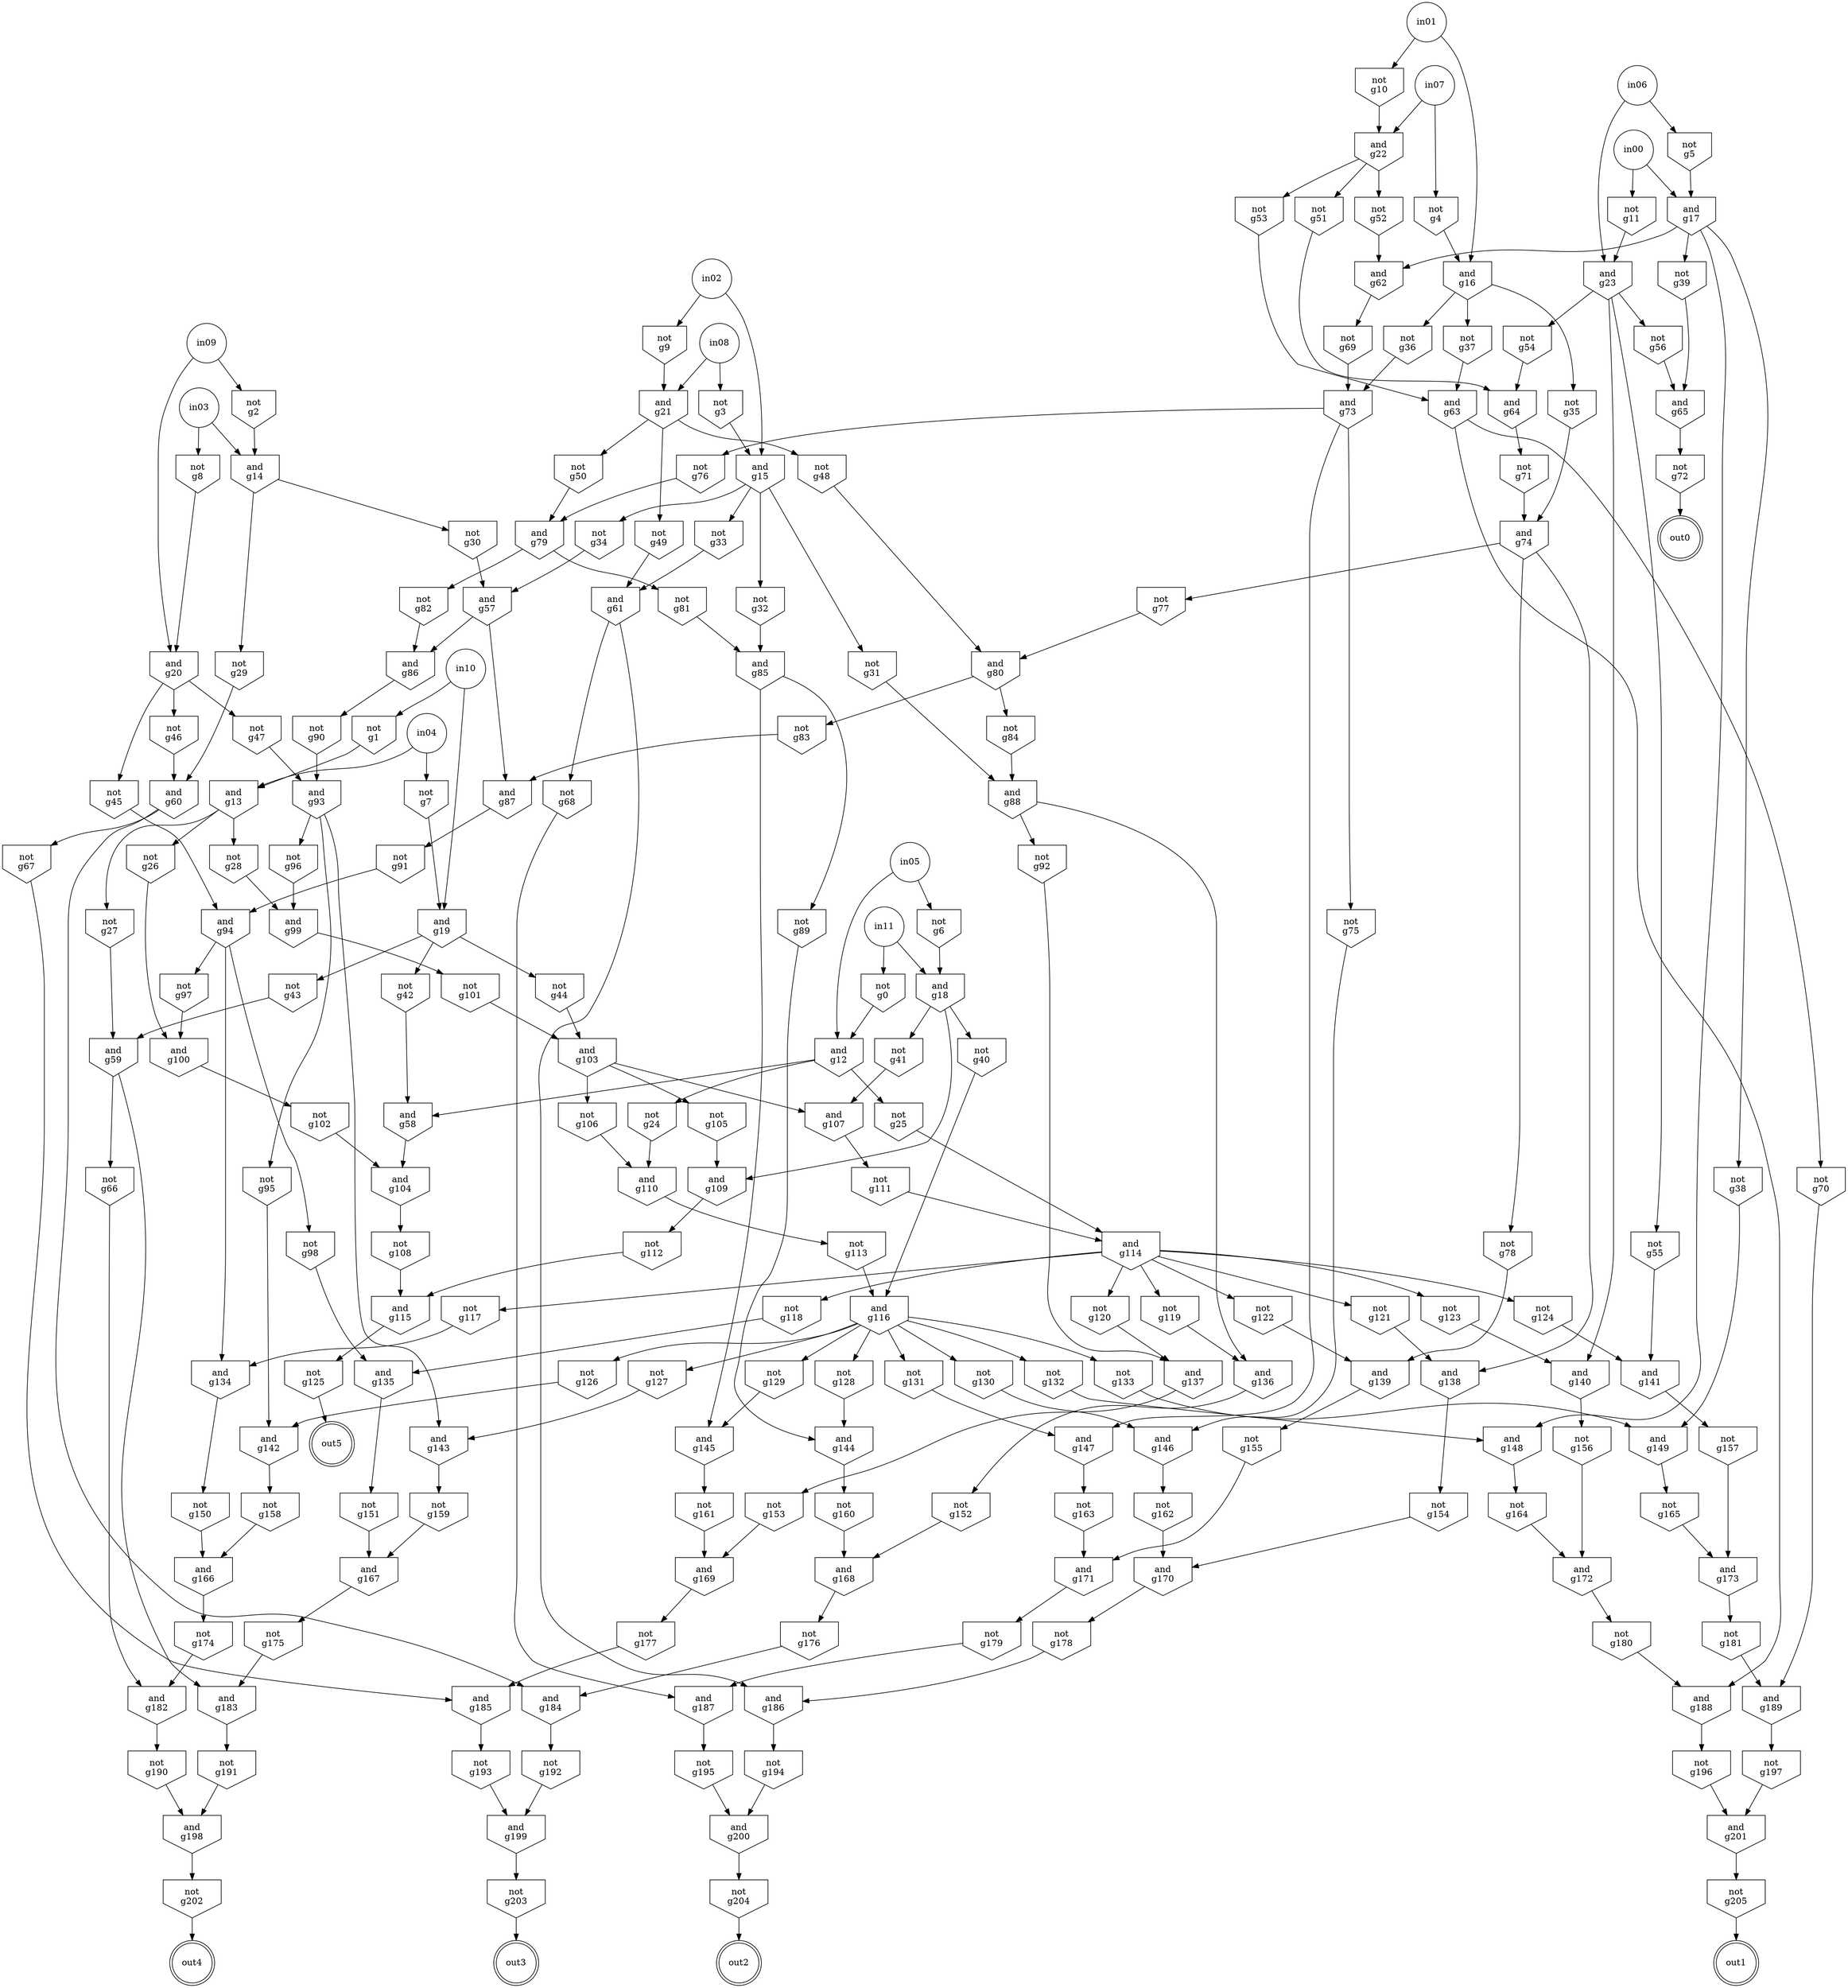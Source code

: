strict digraph "" {
in11 [label="in11", shape=circle];
in10 [label="in10", shape=circle];
in09 [label="in09", shape=circle];
in08 [label="in08", shape=circle];
in07 [label="in07", shape=circle];
in06 [label="in06", shape=circle];
in05 [label="in05", shape=circle];
in04 [label="in04", shape=circle];
in03 [label="in03", shape=circle];
in02 [label="in02", shape=circle];
in01 [label="in01", shape=circle];
in00 [label="in00", shape=circle];
g0 [label="not\ng0", shape=invhouse];
g1 [label="not\ng1", shape=invhouse];
g2 [label="not\ng2", shape=invhouse];
g3 [label="not\ng3", shape=invhouse];
g4 [label="not\ng4", shape=invhouse];
g5 [label="not\ng5", shape=invhouse];
g6 [label="not\ng6", shape=invhouse];
g7 [label="not\ng7", shape=invhouse];
g8 [label="not\ng8", shape=invhouse];
g9 [label="not\ng9", shape=invhouse];
g10 [label="not\ng10", shape=invhouse];
g11 [label="not\ng11", shape=invhouse];
g12 [label="and\ng12", shape=invhouse];
g13 [label="and\ng13", shape=invhouse];
g14 [label="and\ng14", shape=invhouse];
g15 [label="and\ng15", shape=invhouse];
g16 [label="and\ng16", shape=invhouse];
g17 [label="and\ng17", shape=invhouse];
g18 [label="and\ng18", shape=invhouse];
g19 [label="and\ng19", shape=invhouse];
g20 [label="and\ng20", shape=invhouse];
g21 [label="and\ng21", shape=invhouse];
g22 [label="and\ng22", shape=invhouse];
g23 [label="and\ng23", shape=invhouse];
g24 [label="not\ng24", shape=invhouse];
g25 [label="not\ng25", shape=invhouse];
g26 [label="not\ng26", shape=invhouse];
g27 [label="not\ng27", shape=invhouse];
g28 [label="not\ng28", shape=invhouse];
g29 [label="not\ng29", shape=invhouse];
g30 [label="not\ng30", shape=invhouse];
g31 [label="not\ng31", shape=invhouse];
g32 [label="not\ng32", shape=invhouse];
g33 [label="not\ng33", shape=invhouse];
g34 [label="not\ng34", shape=invhouse];
g35 [label="not\ng35", shape=invhouse];
g36 [label="not\ng36", shape=invhouse];
g37 [label="not\ng37", shape=invhouse];
g38 [label="not\ng38", shape=invhouse];
g39 [label="not\ng39", shape=invhouse];
g40 [label="not\ng40", shape=invhouse];
g41 [label="not\ng41", shape=invhouse];
g42 [label="not\ng42", shape=invhouse];
g43 [label="not\ng43", shape=invhouse];
g44 [label="not\ng44", shape=invhouse];
g45 [label="not\ng45", shape=invhouse];
g46 [label="not\ng46", shape=invhouse];
g47 [label="not\ng47", shape=invhouse];
g48 [label="not\ng48", shape=invhouse];
g49 [label="not\ng49", shape=invhouse];
g50 [label="not\ng50", shape=invhouse];
g51 [label="not\ng51", shape=invhouse];
g52 [label="not\ng52", shape=invhouse];
g53 [label="not\ng53", shape=invhouse];
g54 [label="not\ng54", shape=invhouse];
g55 [label="not\ng55", shape=invhouse];
g56 [label="not\ng56", shape=invhouse];
g57 [label="and\ng57", shape=invhouse];
g58 [label="and\ng58", shape=invhouse];
g59 [label="and\ng59", shape=invhouse];
g60 [label="and\ng60", shape=invhouse];
g61 [label="and\ng61", shape=invhouse];
g62 [label="and\ng62", shape=invhouse];
g63 [label="and\ng63", shape=invhouse];
g64 [label="and\ng64", shape=invhouse];
g65 [label="and\ng65", shape=invhouse];
g66 [label="not\ng66", shape=invhouse];
g67 [label="not\ng67", shape=invhouse];
g68 [label="not\ng68", shape=invhouse];
g69 [label="not\ng69", shape=invhouse];
g70 [label="not\ng70", shape=invhouse];
g71 [label="not\ng71", shape=invhouse];
g72 [label="not\ng72", shape=invhouse];
g73 [label="and\ng73", shape=invhouse];
g74 [label="and\ng74", shape=invhouse];
out0 [label="out0", shape=doublecircle];
g75 [label="not\ng75", shape=invhouse];
g76 [label="not\ng76", shape=invhouse];
g77 [label="not\ng77", shape=invhouse];
g78 [label="not\ng78", shape=invhouse];
g79 [label="and\ng79", shape=invhouse];
g80 [label="and\ng80", shape=invhouse];
g81 [label="not\ng81", shape=invhouse];
g82 [label="not\ng82", shape=invhouse];
g83 [label="not\ng83", shape=invhouse];
g84 [label="not\ng84", shape=invhouse];
g85 [label="and\ng85", shape=invhouse];
g86 [label="and\ng86", shape=invhouse];
g87 [label="and\ng87", shape=invhouse];
g88 [label="and\ng88", shape=invhouse];
g89 [label="not\ng89", shape=invhouse];
g90 [label="not\ng90", shape=invhouse];
g91 [label="not\ng91", shape=invhouse];
g92 [label="not\ng92", shape=invhouse];
g93 [label="and\ng93", shape=invhouse];
g94 [label="and\ng94", shape=invhouse];
g95 [label="not\ng95", shape=invhouse];
g96 [label="not\ng96", shape=invhouse];
g97 [label="not\ng97", shape=invhouse];
g98 [label="not\ng98", shape=invhouse];
g99 [label="and\ng99", shape=invhouse];
g100 [label="and\ng100", shape=invhouse];
g101 [label="not\ng101", shape=invhouse];
g102 [label="not\ng102", shape=invhouse];
g103 [label="and\ng103", shape=invhouse];
g104 [label="and\ng104", shape=invhouse];
g105 [label="not\ng105", shape=invhouse];
g106 [label="not\ng106", shape=invhouse];
g107 [label="and\ng107", shape=invhouse];
g108 [label="not\ng108", shape=invhouse];
g109 [label="and\ng109", shape=invhouse];
g110 [label="and\ng110", shape=invhouse];
g111 [label="not\ng111", shape=invhouse];
g112 [label="not\ng112", shape=invhouse];
g113 [label="not\ng113", shape=invhouse];
g114 [label="and\ng114", shape=invhouse];
g115 [label="and\ng115", shape=invhouse];
g116 [label="and\ng116", shape=invhouse];
g117 [label="not\ng117", shape=invhouse];
g118 [label="not\ng118", shape=invhouse];
g119 [label="not\ng119", shape=invhouse];
g120 [label="not\ng120", shape=invhouse];
g121 [label="not\ng121", shape=invhouse];
g122 [label="not\ng122", shape=invhouse];
g123 [label="not\ng123", shape=invhouse];
g124 [label="not\ng124", shape=invhouse];
g125 [label="not\ng125", shape=invhouse];
g126 [label="not\ng126", shape=invhouse];
g127 [label="not\ng127", shape=invhouse];
g128 [label="not\ng128", shape=invhouse];
g129 [label="not\ng129", shape=invhouse];
g130 [label="not\ng130", shape=invhouse];
g131 [label="not\ng131", shape=invhouse];
g132 [label="not\ng132", shape=invhouse];
g133 [label="not\ng133", shape=invhouse];
g134 [label="and\ng134", shape=invhouse];
g135 [label="and\ng135", shape=invhouse];
g136 [label="and\ng136", shape=invhouse];
g137 [label="and\ng137", shape=invhouse];
g138 [label="and\ng138", shape=invhouse];
g139 [label="and\ng139", shape=invhouse];
g140 [label="and\ng140", shape=invhouse];
g141 [label="and\ng141", shape=invhouse];
out5 [label="out5", shape=doublecircle];
g142 [label="and\ng142", shape=invhouse];
g143 [label="and\ng143", shape=invhouse];
g144 [label="and\ng144", shape=invhouse];
g145 [label="and\ng145", shape=invhouse];
g146 [label="and\ng146", shape=invhouse];
g147 [label="and\ng147", shape=invhouse];
g148 [label="and\ng148", shape=invhouse];
g149 [label="and\ng149", shape=invhouse];
g150 [label="not\ng150", shape=invhouse];
g151 [label="not\ng151", shape=invhouse];
g152 [label="not\ng152", shape=invhouse];
g153 [label="not\ng153", shape=invhouse];
g154 [label="not\ng154", shape=invhouse];
g155 [label="not\ng155", shape=invhouse];
g156 [label="not\ng156", shape=invhouse];
g157 [label="not\ng157", shape=invhouse];
g158 [label="not\ng158", shape=invhouse];
g159 [label="not\ng159", shape=invhouse];
g160 [label="not\ng160", shape=invhouse];
g161 [label="not\ng161", shape=invhouse];
g162 [label="not\ng162", shape=invhouse];
g163 [label="not\ng163", shape=invhouse];
g164 [label="not\ng164", shape=invhouse];
g165 [label="not\ng165", shape=invhouse];
g166 [label="and\ng166", shape=invhouse];
g167 [label="and\ng167", shape=invhouse];
g168 [label="and\ng168", shape=invhouse];
g169 [label="and\ng169", shape=invhouse];
g170 [label="and\ng170", shape=invhouse];
g171 [label="and\ng171", shape=invhouse];
g172 [label="and\ng172", shape=invhouse];
g173 [label="and\ng173", shape=invhouse];
g174 [label="not\ng174", shape=invhouse];
g175 [label="not\ng175", shape=invhouse];
g176 [label="not\ng176", shape=invhouse];
g177 [label="not\ng177", shape=invhouse];
g178 [label="not\ng178", shape=invhouse];
g179 [label="not\ng179", shape=invhouse];
g180 [label="not\ng180", shape=invhouse];
g181 [label="not\ng181", shape=invhouse];
g182 [label="and\ng182", shape=invhouse];
g183 [label="and\ng183", shape=invhouse];
g184 [label="and\ng184", shape=invhouse];
g185 [label="and\ng185", shape=invhouse];
g186 [label="and\ng186", shape=invhouse];
g187 [label="and\ng187", shape=invhouse];
g188 [label="and\ng188", shape=invhouse];
g189 [label="and\ng189", shape=invhouse];
g190 [label="not\ng190", shape=invhouse];
g191 [label="not\ng191", shape=invhouse];
g192 [label="not\ng192", shape=invhouse];
g193 [label="not\ng193", shape=invhouse];
g194 [label="not\ng194", shape=invhouse];
g195 [label="not\ng195", shape=invhouse];
g196 [label="not\ng196", shape=invhouse];
g197 [label="not\ng197", shape=invhouse];
g198 [label="and\ng198", shape=invhouse];
g199 [label="and\ng199", shape=invhouse];
g200 [label="and\ng200", shape=invhouse];
g201 [label="and\ng201", shape=invhouse];
g202 [label="not\ng202", shape=invhouse];
g203 [label="not\ng203", shape=invhouse];
g204 [label="not\ng204", shape=invhouse];
g205 [label="not\ng205", shape=invhouse];
out4 [label="out4", shape=doublecircle];
out3 [label="out3", shape=doublecircle];
out2 [label="out2", shape=doublecircle];
out1 [label="out1", shape=doublecircle];
in11 -> g18;
in11 -> g0;
in10 -> g1;
in10 -> g19;
in09 -> g2;
in09 -> g20;
in08 -> g21;
in08 -> g3;
in07 -> g22;
in07 -> g4;
in06 -> g23;
in06 -> g5;
in05 -> g6;
in05 -> g12;
in04 -> g13;
in04 -> g7;
in03 -> g14;
in03 -> g8;
in02 -> g9;
in02 -> g15;
in01 -> g10;
in01 -> g16;
in00 -> g11;
in00 -> g17;
g0 -> g12;
g1 -> g13;
g2 -> g14;
g3 -> g15;
g4 -> g16;
g5 -> g17;
g6 -> g18;
g7 -> g19;
g8 -> g20;
g9 -> g21;
g10 -> g22;
g11 -> g23;
g12 -> g58;
g12 -> g24;
g12 -> g25;
g13 -> g26;
g13 -> g27;
g13 -> g28;
g14 -> g29;
g14 -> g30;
g15 -> g31;
g15 -> g32;
g15 -> g33;
g15 -> g34;
g16 -> g35;
g16 -> g36;
g16 -> g37;
g17 -> g148;
g17 -> g38;
g17 -> g62;
g17 -> g39;
g18 -> g109;
g18 -> g40;
g18 -> g41;
g19 -> g42;
g19 -> g43;
g19 -> g44;
g20 -> g45;
g20 -> g46;
g20 -> g47;
g21 -> g48;
g21 -> g49;
g21 -> g50;
g22 -> g51;
g22 -> g52;
g22 -> g53;
g23 -> g54;
g23 -> g140;
g23 -> g55;
g23 -> g56;
g24 -> g110;
g25 -> g114;
g26 -> g100;
g27 -> g59;
g28 -> g99;
g29 -> g60;
g30 -> g57;
g31 -> g88;
g32 -> g85;
g33 -> g61;
g34 -> g57;
g35 -> g74;
g36 -> g73;
g37 -> g63;
g38 -> g149;
g39 -> g65;
g40 -> g116;
g41 -> g107;
g42 -> g58;
g43 -> g59;
g44 -> g103;
g45 -> g94;
g46 -> g60;
g47 -> g93;
g48 -> g80;
g49 -> g61;
g50 -> g79;
g51 -> g64;
g52 -> g62;
g53 -> g63;
g54 -> g64;
g55 -> g141;
g56 -> g65;
g57 -> g87;
g57 -> g86;
g58 -> g104;
g59 -> g66;
g59 -> g183;
g60 -> g184;
g60 -> g67;
g61 -> g186;
g61 -> g68;
g62 -> g69;
g63 -> g188;
g63 -> g70;
g64 -> g71;
g65 -> g72;
g66 -> g182;
g67 -> g185;
g68 -> g187;
g69 -> g73;
g70 -> g189;
g71 -> g74;
g72 -> out0;
g73 -> g75;
g73 -> g147;
g73 -> g76;
g74 -> g77;
g74 -> g138;
g74 -> g78;
g75 -> g146;
g76 -> g79;
g77 -> g80;
g78 -> g139;
g79 -> g81;
g79 -> g82;
g80 -> g83;
g80 -> g84;
g81 -> g85;
g82 -> g86;
g83 -> g87;
g84 -> g88;
g85 -> g89;
g85 -> g145;
g86 -> g90;
g87 -> g91;
g88 -> g136;
g88 -> g92;
g89 -> g144;
g90 -> g93;
g91 -> g94;
g92 -> g137;
g93 -> g95;
g93 -> g143;
g93 -> g96;
g94 -> g97;
g94 -> g134;
g94 -> g98;
g95 -> g142;
g96 -> g99;
g97 -> g100;
g98 -> g135;
g99 -> g101;
g100 -> g102;
g101 -> g103;
g102 -> g104;
g103 -> g105;
g103 -> g106;
g103 -> g107;
g104 -> g108;
g105 -> g109;
g106 -> g110;
g107 -> g111;
g108 -> g115;
g109 -> g112;
g110 -> g113;
g111 -> g114;
g112 -> g115;
g113 -> g116;
g114 -> g117;
g114 -> g118;
g114 -> g119;
g114 -> g120;
g114 -> g121;
g114 -> g122;
g114 -> g123;
g114 -> g124;
g115 -> g125;
g116 -> g126;
g116 -> g127;
g116 -> g128;
g116 -> g129;
g116 -> g130;
g116 -> g131;
g116 -> g132;
g116 -> g133;
g117 -> g134;
g118 -> g135;
g119 -> g136;
g120 -> g137;
g121 -> g138;
g122 -> g139;
g123 -> g140;
g124 -> g141;
g125 -> out5;
g126 -> g142;
g127 -> g143;
g128 -> g144;
g129 -> g145;
g130 -> g146;
g131 -> g147;
g132 -> g148;
g133 -> g149;
g134 -> g150;
g135 -> g151;
g136 -> g152;
g137 -> g153;
g138 -> g154;
g139 -> g155;
g140 -> g156;
g141 -> g157;
g142 -> g158;
g143 -> g159;
g144 -> g160;
g145 -> g161;
g146 -> g162;
g147 -> g163;
g148 -> g164;
g149 -> g165;
g150 -> g166;
g151 -> g167;
g152 -> g168;
g153 -> g169;
g154 -> g170;
g155 -> g171;
g156 -> g172;
g157 -> g173;
g158 -> g166;
g159 -> g167;
g160 -> g168;
g161 -> g169;
g162 -> g170;
g163 -> g171;
g164 -> g172;
g165 -> g173;
g166 -> g174;
g167 -> g175;
g168 -> g176;
g169 -> g177;
g170 -> g178;
g171 -> g179;
g172 -> g180;
g173 -> g181;
g174 -> g182;
g175 -> g183;
g176 -> g184;
g177 -> g185;
g178 -> g186;
g179 -> g187;
g180 -> g188;
g181 -> g189;
g182 -> g190;
g183 -> g191;
g184 -> g192;
g185 -> g193;
g186 -> g194;
g187 -> g195;
g188 -> g196;
g189 -> g197;
g190 -> g198;
g191 -> g198;
g192 -> g199;
g193 -> g199;
g194 -> g200;
g195 -> g200;
g196 -> g201;
g197 -> g201;
g198 -> g202;
g199 -> g203;
g200 -> g204;
g201 -> g205;
g202 -> out4;
g203 -> out3;
g204 -> out2;
g205 -> out1;
}
